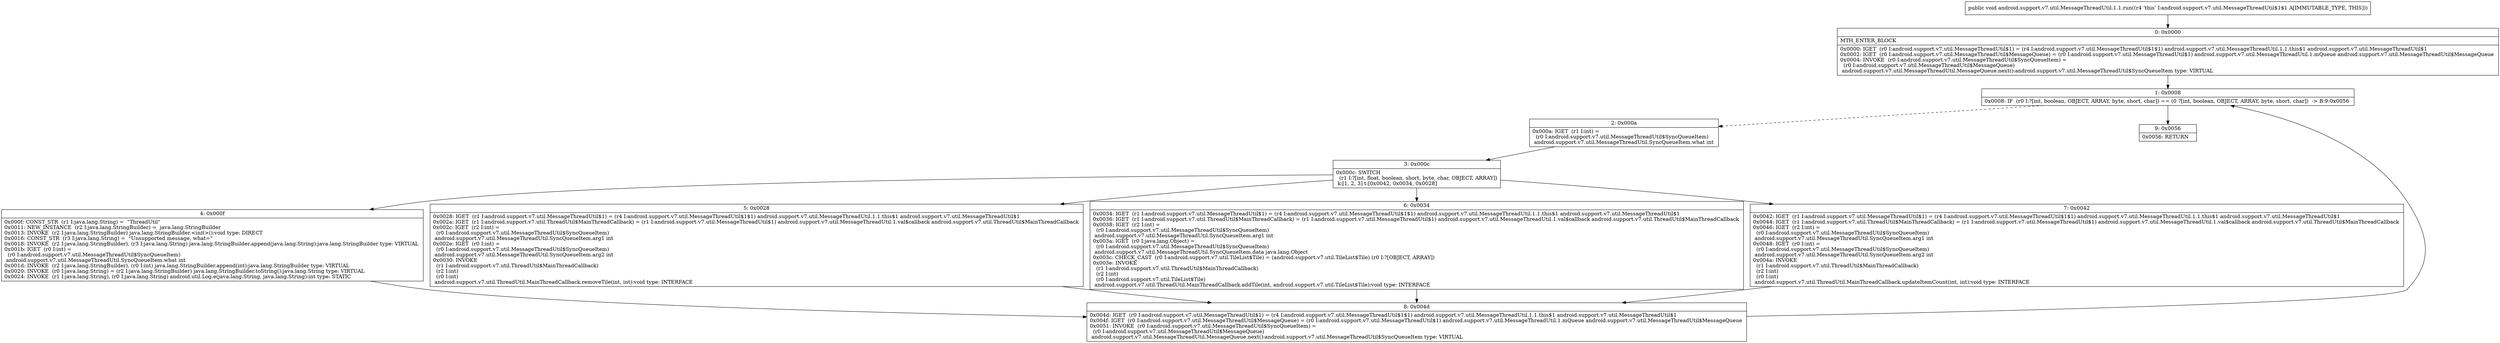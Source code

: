digraph "CFG forandroid.support.v7.util.MessageThreadUtil.1.1.run()V" {
Node_0 [shape=record,label="{0\:\ 0x0000|MTH_ENTER_BLOCK\l|0x0000: IGET  (r0 I:android.support.v7.util.MessageThreadUtil$1) = (r4 I:android.support.v7.util.MessageThreadUtil$1$1) android.support.v7.util.MessageThreadUtil.1.1.this$1 android.support.v7.util.MessageThreadUtil$1 \l0x0002: IGET  (r0 I:android.support.v7.util.MessageThreadUtil$MessageQueue) = (r0 I:android.support.v7.util.MessageThreadUtil$1) android.support.v7.util.MessageThreadUtil.1.mQueue android.support.v7.util.MessageThreadUtil$MessageQueue \l0x0004: INVOKE  (r0 I:android.support.v7.util.MessageThreadUtil$SyncQueueItem) = \l  (r0 I:android.support.v7.util.MessageThreadUtil$MessageQueue)\l android.support.v7.util.MessageThreadUtil.MessageQueue.next():android.support.v7.util.MessageThreadUtil$SyncQueueItem type: VIRTUAL \l}"];
Node_1 [shape=record,label="{1\:\ 0x0008|0x0008: IF  (r0 I:?[int, boolean, OBJECT, ARRAY, byte, short, char]) == (0 ?[int, boolean, OBJECT, ARRAY, byte, short, char])  \-\> B:9:0x0056 \l}"];
Node_2 [shape=record,label="{2\:\ 0x000a|0x000a: IGET  (r1 I:int) = \l  (r0 I:android.support.v7.util.MessageThreadUtil$SyncQueueItem)\l android.support.v7.util.MessageThreadUtil.SyncQueueItem.what int \l}"];
Node_3 [shape=record,label="{3\:\ 0x000c|0x000c: SWITCH  \l  (r1 I:?[int, float, boolean, short, byte, char, OBJECT, ARRAY])\l k:[1, 2, 3] t:[0x0042, 0x0034, 0x0028] \l}"];
Node_4 [shape=record,label="{4\:\ 0x000f|0x000f: CONST_STR  (r1 I:java.lang.String) =  \"ThreadUtil\" \l0x0011: NEW_INSTANCE  (r2 I:java.lang.StringBuilder) =  java.lang.StringBuilder \l0x0013: INVOKE  (r2 I:java.lang.StringBuilder) java.lang.StringBuilder.\<init\>():void type: DIRECT \l0x0016: CONST_STR  (r3 I:java.lang.String) =  \"Unsupported message, what=\" \l0x0018: INVOKE  (r2 I:java.lang.StringBuilder), (r3 I:java.lang.String) java.lang.StringBuilder.append(java.lang.String):java.lang.StringBuilder type: VIRTUAL \l0x001b: IGET  (r0 I:int) = \l  (r0 I:android.support.v7.util.MessageThreadUtil$SyncQueueItem)\l android.support.v7.util.MessageThreadUtil.SyncQueueItem.what int \l0x001d: INVOKE  (r2 I:java.lang.StringBuilder), (r0 I:int) java.lang.StringBuilder.append(int):java.lang.StringBuilder type: VIRTUAL \l0x0020: INVOKE  (r0 I:java.lang.String) = (r2 I:java.lang.StringBuilder) java.lang.StringBuilder.toString():java.lang.String type: VIRTUAL \l0x0024: INVOKE  (r1 I:java.lang.String), (r0 I:java.lang.String) android.util.Log.e(java.lang.String, java.lang.String):int type: STATIC \l}"];
Node_5 [shape=record,label="{5\:\ 0x0028|0x0028: IGET  (r1 I:android.support.v7.util.MessageThreadUtil$1) = (r4 I:android.support.v7.util.MessageThreadUtil$1$1) android.support.v7.util.MessageThreadUtil.1.1.this$1 android.support.v7.util.MessageThreadUtil$1 \l0x002a: IGET  (r1 I:android.support.v7.util.ThreadUtil$MainThreadCallback) = (r1 I:android.support.v7.util.MessageThreadUtil$1) android.support.v7.util.MessageThreadUtil.1.val$callback android.support.v7.util.ThreadUtil$MainThreadCallback \l0x002c: IGET  (r2 I:int) = \l  (r0 I:android.support.v7.util.MessageThreadUtil$SyncQueueItem)\l android.support.v7.util.MessageThreadUtil.SyncQueueItem.arg1 int \l0x002e: IGET  (r0 I:int) = \l  (r0 I:android.support.v7.util.MessageThreadUtil$SyncQueueItem)\l android.support.v7.util.MessageThreadUtil.SyncQueueItem.arg2 int \l0x0030: INVOKE  \l  (r1 I:android.support.v7.util.ThreadUtil$MainThreadCallback)\l  (r2 I:int)\l  (r0 I:int)\l android.support.v7.util.ThreadUtil.MainThreadCallback.removeTile(int, int):void type: INTERFACE \l}"];
Node_6 [shape=record,label="{6\:\ 0x0034|0x0034: IGET  (r1 I:android.support.v7.util.MessageThreadUtil$1) = (r4 I:android.support.v7.util.MessageThreadUtil$1$1) android.support.v7.util.MessageThreadUtil.1.1.this$1 android.support.v7.util.MessageThreadUtil$1 \l0x0036: IGET  (r1 I:android.support.v7.util.ThreadUtil$MainThreadCallback) = (r1 I:android.support.v7.util.MessageThreadUtil$1) android.support.v7.util.MessageThreadUtil.1.val$callback android.support.v7.util.ThreadUtil$MainThreadCallback \l0x0038: IGET  (r2 I:int) = \l  (r0 I:android.support.v7.util.MessageThreadUtil$SyncQueueItem)\l android.support.v7.util.MessageThreadUtil.SyncQueueItem.arg1 int \l0x003a: IGET  (r0 I:java.lang.Object) = \l  (r0 I:android.support.v7.util.MessageThreadUtil$SyncQueueItem)\l android.support.v7.util.MessageThreadUtil.SyncQueueItem.data java.lang.Object \l0x003c: CHECK_CAST  (r0 I:android.support.v7.util.TileList$Tile) = (android.support.v7.util.TileList$Tile) (r0 I:?[OBJECT, ARRAY]) \l0x003e: INVOKE  \l  (r1 I:android.support.v7.util.ThreadUtil$MainThreadCallback)\l  (r2 I:int)\l  (r0 I:android.support.v7.util.TileList$Tile)\l android.support.v7.util.ThreadUtil.MainThreadCallback.addTile(int, android.support.v7.util.TileList$Tile):void type: INTERFACE \l}"];
Node_7 [shape=record,label="{7\:\ 0x0042|0x0042: IGET  (r1 I:android.support.v7.util.MessageThreadUtil$1) = (r4 I:android.support.v7.util.MessageThreadUtil$1$1) android.support.v7.util.MessageThreadUtil.1.1.this$1 android.support.v7.util.MessageThreadUtil$1 \l0x0044: IGET  (r1 I:android.support.v7.util.ThreadUtil$MainThreadCallback) = (r1 I:android.support.v7.util.MessageThreadUtil$1) android.support.v7.util.MessageThreadUtil.1.val$callback android.support.v7.util.ThreadUtil$MainThreadCallback \l0x0046: IGET  (r2 I:int) = \l  (r0 I:android.support.v7.util.MessageThreadUtil$SyncQueueItem)\l android.support.v7.util.MessageThreadUtil.SyncQueueItem.arg1 int \l0x0048: IGET  (r0 I:int) = \l  (r0 I:android.support.v7.util.MessageThreadUtil$SyncQueueItem)\l android.support.v7.util.MessageThreadUtil.SyncQueueItem.arg2 int \l0x004a: INVOKE  \l  (r1 I:android.support.v7.util.ThreadUtil$MainThreadCallback)\l  (r2 I:int)\l  (r0 I:int)\l android.support.v7.util.ThreadUtil.MainThreadCallback.updateItemCount(int, int):void type: INTERFACE \l}"];
Node_8 [shape=record,label="{8\:\ 0x004d|0x004d: IGET  (r0 I:android.support.v7.util.MessageThreadUtil$1) = (r4 I:android.support.v7.util.MessageThreadUtil$1$1) android.support.v7.util.MessageThreadUtil.1.1.this$1 android.support.v7.util.MessageThreadUtil$1 \l0x004f: IGET  (r0 I:android.support.v7.util.MessageThreadUtil$MessageQueue) = (r0 I:android.support.v7.util.MessageThreadUtil$1) android.support.v7.util.MessageThreadUtil.1.mQueue android.support.v7.util.MessageThreadUtil$MessageQueue \l0x0051: INVOKE  (r0 I:android.support.v7.util.MessageThreadUtil$SyncQueueItem) = \l  (r0 I:android.support.v7.util.MessageThreadUtil$MessageQueue)\l android.support.v7.util.MessageThreadUtil.MessageQueue.next():android.support.v7.util.MessageThreadUtil$SyncQueueItem type: VIRTUAL \l}"];
Node_9 [shape=record,label="{9\:\ 0x0056|0x0056: RETURN   \l}"];
MethodNode[shape=record,label="{public void android.support.v7.util.MessageThreadUtil.1.1.run((r4 'this' I:android.support.v7.util.MessageThreadUtil$1$1 A[IMMUTABLE_TYPE, THIS])) }"];
MethodNode -> Node_0;
Node_0 -> Node_1;
Node_1 -> Node_2[style=dashed];
Node_1 -> Node_9;
Node_2 -> Node_3;
Node_3 -> Node_4;
Node_3 -> Node_5;
Node_3 -> Node_6;
Node_3 -> Node_7;
Node_4 -> Node_8;
Node_5 -> Node_8;
Node_6 -> Node_8;
Node_7 -> Node_8;
Node_8 -> Node_1;
}

